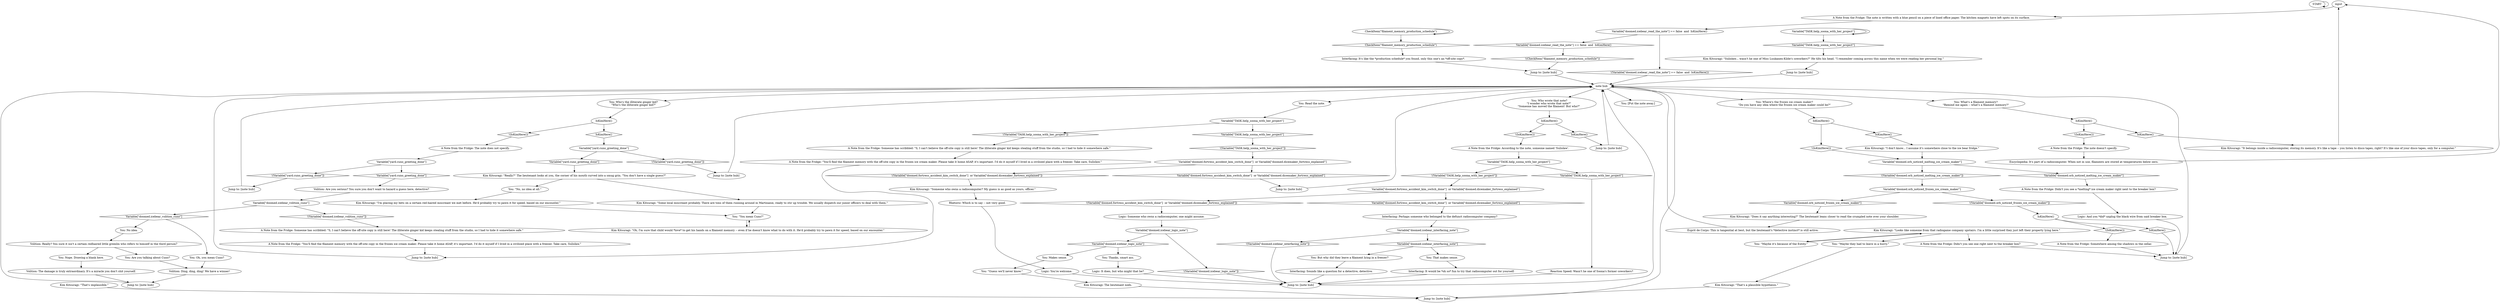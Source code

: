 # INVENTORY / NOTE FROM THE FRIDGE
# Read the note you found from the giant ice bear fridge in the doomed commercial area.
# ==================================================
digraph G {
	  0 [label="START"];
	  1 [label="input"];
	  2 [label="CheckItem(\"filament_memory_production_schedule\")"];
	  3 [label="CheckItem(\"filament_memory_production_schedule\")", shape=diamond];
	  4 [label="!(CheckItem(\"filament_memory_production_schedule\"))", shape=diamond];
	  5 [label="Kim Kitsuragi: \"Does it say anything interesting?\" The lieutenant leans closer to read the crumpled note over your shoulder."];
	  6 [label="A Note from the Fridge: Didn't you see one right next to the breaker box?"];
	  7 [label="You: \"Guess we'll never know.\""];
	  8 [label="Logic: It does, but who might that be?"];
	  9 [label="Logic: You're welcome."];
	  10 [label="Jump to: [note hub]"];
	  11 [label="Jump to: [note hub]"];
	  12 [label="Variable[\"TASK.help_soona_with_her_project\"]"];
	  13 [label="Variable[\"TASK.help_soona_with_her_project\"]", shape=diamond];
	  14 [label="!(Variable[\"TASK.help_soona_with_her_project\"])", shape=diamond];
	  15 [label="A Note from the Fridge: Someone has scribbled: \"S, I can't believe the off-site copy is still here! The illiterate ginger kid keeps stealing stuff from the studio, so I had to hide it somewhere safe.\""];
	  16 [label="Jump to: [note hub]"];
	  17 [label="Kim Kitsuragi: \"Some local miscreant probably. There are tons of them running around in Martinaise, ready to stir up trouble. We usually dispatch our junior officers to deal with them.\""];
	  18 [label="You: \"You mean Cuno?\""];
	  19 [label="Jump to: [note hub]"];
	  20 [label="Kim Kitsuragi: \"Looks like someone from that radiogame company upstairs. I'm a little surprised they just left their property lying here.\""];
	  21 [label="Kim Kitsuragi: \"That's implausible.\""];
	  22 [label="Jump to: [note hub]"];
	  23 [label="Variable[\"yard.cuno_greeting_done\"]"];
	  24 [label="Variable[\"yard.cuno_greeting_done\"]", shape=diamond];
	  25 [label="!(Variable[\"yard.cuno_greeting_done\"])", shape=diamond];
	  26 [label="IsKimHere()"];
	  27 [label="IsKimHere()", shape=diamond];
	  28 [label="!(IsKimHere())", shape=diamond];
	  29 [label="Kim Kitsuragi: \"That's a plausible hypothesis.\""];
	  30 [label="You: [Put the note away.]"];
	  31 [label="Encyclopedia: It's part of a radiocomputer. When not in use, filaments are stored at temperatures below zero."];
	  32 [label="A Note from the Fridge: The note is written with a blue pencil on a piece of lined office paper. The kitchen magnets have left spots on its surface."];
	  33 [label="Volition: The damage is truly extraordinary. It's a miracle you don't shit yourself."];
	  34 [label="Variable[\"doomed.icebear_volition_cuno\"]"];
	  35 [label="Variable[\"doomed.icebear_volition_cuno\"]", shape=diamond];
	  36 [label="!(Variable[\"doomed.icebear_volition_cuno\"])", shape=diamond];
	  37 [label="Jump to: [note hub]"];
	  38 [label="A Note from the Fridge: According to the note, someone named 'Sulisław'."];
	  39 [label="You: What's a filament memory?\n\"Remind me again -- what's a filament memory?\""];
	  40 [label="Variable[\"doomed.icebear_read_the_note\"] == false  and  IsKimHere()"];
	  41 [label="Variable[\"doomed.icebear_read_the_note\"] == false  and  IsKimHere()", shape=diamond];
	  42 [label="!(Variable[\"doomed.icebear_read_the_note\"] == false  and  IsKimHere())", shape=diamond];
	  43 [label="Volition: Really? You sure it isn't a certain redhaired little gremlin who refers to himself in the third person?"];
	  44 [label="Variable[\"doomed.fortress_accident_kim_switch_done\"]  or Variable[\"doomed.dicemaker_fortress_explained\"]"];
	  45 [label="Variable[\"doomed.fortress_accident_kim_switch_done\"]  or Variable[\"doomed.dicemaker_fortress_explained\"]", shape=diamond];
	  46 [label="!(Variable[\"doomed.fortress_accident_kim_switch_done\"]  or Variable[\"doomed.dicemaker_fortress_explained\"])", shape=diamond];
	  47 [label="Logic: Someone who owns a radiocomputer, one might assume."];
	  48 [label="Interfacing: It's like the *production schedule* you found, only this one's an *off-site copy*."];
	  49 [label="IsKimHere()"];
	  50 [label="IsKimHere()", shape=diamond];
	  51 [label="!(IsKimHere())", shape=diamond];
	  52 [label="You: Read the note."];
	  53 [label="You: \"Maybe they had to leave in a hurry.\""];
	  54 [label="Interfacing: It would be *oh so* fun to try that radiocomputer out for yourself."];
	  55 [label="Esprit de Corps: This is tangential at best, but the lieutenant's *detective instinct* is still active."];
	  56 [label="Kim Kitsuragi: \"Really?\" The lieutenant looks at you, the corner of his mouth curved into a smug grin. \"You don't have a single guess?\""];
	  57 [label="Volition: Are you serious? You sure you don't want to hazard a guess here, detective?"];
	  58 [label="You: Thanks, smart ass."];
	  59 [label="Variable[\"yard.cuno_greeting_done\"]"];
	  60 [label="Variable[\"yard.cuno_greeting_done\"]", shape=diamond];
	  61 [label="!(Variable[\"yard.cuno_greeting_done\"])", shape=diamond];
	  62 [label="Rhetoric: Which is to say -- not very good."];
	  63 [label="Variable[\"doomed.icebear_logic_note\"]"];
	  64 [label="Variable[\"doomed.icebear_logic_note\"]", shape=diamond];
	  65 [label="!(Variable[\"doomed.icebear_logic_note\"])", shape=diamond];
	  66 [label="A Note from the Fridge: Someone has scribbled: \"S, I can't believe the off-site copy is still here! The illiterate ginger kid keeps stealing stuff from the studio, so I had to hide it somewhere safe.\""];
	  67 [label="Jump to: [note hub]"];
	  68 [label="IsKimHere()"];
	  69 [label="IsKimHere()", shape=diamond];
	  70 [label="!(IsKimHere())", shape=diamond];
	  71 [label="Kim Kitsuragi: \"Someone who owns a radiocomputer? My guess is as good as yours, officer.\""];
	  72 [label="You: \"Maybe it's because of the Entity.\""];
	  73 [label="You: That makes sense."];
	  74 [label="You: Where's the frozen ice cream maker?\n\"Do you have any idea where the frozen ice cream maker could be?\""];
	  75 [label="A Note from the Fridge: Somewhere among the shadows in the cellar."];
	  76 [label="You: Nope. Drawing a blank here."];
	  77 [label="Variable[\"doomed.fortress_accident_kim_switch_done\"]  or Variable[\"doomed.dicemaker_fortress_explained\"]"];
	  78 [label="Variable[\"doomed.fortress_accident_kim_switch_done\"]  or Variable[\"doomed.dicemaker_fortress_explained\"]", shape=diamond];
	  79 [label="!(Variable[\"doomed.fortress_accident_kim_switch_done\"]  or Variable[\"doomed.dicemaker_fortress_explained\"])", shape=diamond];
	  80 [label="Variable[\"doomed.orb_noticed_melting_ice_cream_maker\"]"];
	  81 [label="Variable[\"doomed.orb_noticed_melting_ice_cream_maker\"]", shape=diamond];
	  82 [label="!(Variable[\"doomed.orb_noticed_melting_ice_cream_maker\"])", shape=diamond];
	  83 [label="Jump to: [note hub]"];
	  84 [label="Logic: And you *did* unplug the black wire from said breaker box."];
	  85 [label="Kim Kitsuragi: \"It belongs inside a radiocomputer, storing its memory. It's like a tape -- you listen to disco tapes, right? It's like one of your disco tapes, only for a computer.\""];
	  86 [label="You: \"No, no idea at all.\""];
	  87 [label="You: Who wrote that note?\n\"I wonder who wrote that note?\" \n\"Someone has moved the filament! But who?\" "];
	  88 [label="Variable[\"TASK.help_soona_with_her_project\"]"];
	  89 [label="Variable[\"TASK.help_soona_with_her_project\"]", shape=diamond];
	  90 [label="!(Variable[\"TASK.help_soona_with_her_project\"])", shape=diamond];
	  91 [label="A Note from the Fridge: The note doesn't specify."];
	  92 [label="Variable[\"doomed.orb_noticed_frozen_ice_cream_maker\"]"];
	  93 [label="Variable[\"doomed.orb_noticed_frozen_ice_cream_maker\"]", shape=diamond];
	  94 [label="!(Variable[\"doomed.orb_noticed_frozen_ice_cream_maker\"])", shape=diamond];
	  95 [label="A Note from the Fridge: The note does not specify."];
	  96 [label="Jump to: [note hub]"];
	  97 [label="Kim Kitsuragi: \"Sulisław... wasn't he one of Miss Luukanen-Kilde's coworkers?\" He tilts his head. \"I remember coming across this name when we were reading her personal log.\""];
	  98 [label="Variable[\"TASK.help_soona_with_her_project\"]"];
	  99 [label="Variable[\"TASK.help_soona_with_her_project\"]", shape=diamond];
	  100 [label="!(Variable[\"TASK.help_soona_with_her_project\"])", shape=diamond];
	  101 [label="Reaction Speed: Wasn't he one of Soona's former coworkers?"];
	  102 [label="You: Who's the illiterate ginger kid?\n\"Who's the illiterate ginger kid?\""];
	  103 [label="A Note from the Fridge: \"You'll find the filament memory with the off-site copy in the frozen ice cream maker. Please take it home ASAP, it's important. I'd do it myself if I lived in a civilized place with a freezer. Take care, Sulisław.\""];
	  104 [label="IsKimHere()"];
	  105 [label="IsKimHere()", shape=diamond];
	  106 [label="!(IsKimHere())", shape=diamond];
	  107 [label="IsKimHere()"];
	  108 [label="IsKimHere()", shape=diamond];
	  109 [label="!(IsKimHere())", shape=diamond];
	  110 [label="Kim Kitsuragi: The lieutenant nods."];
	  111 [label="You: But why did they leave a filament lying in a freezer?"];
	  112 [label="Kim Kitsuragi: \"I don't know... I assume it's somewhere close to the ice bear fridge.\""];
	  113 [label="A Note from the Fridge: Didn't you see a *melting* ice cream maker right next to the breaker box?"];
	  114 [label="note hub"];
	  115 [label="Kim Kitsuragi: \"Oh, I'm sure that child would *love* to get his hands on a filament memory -- even if he doesn't know what to do with it. He'd probably try to pawn it for speed, based on our encounter.\""];
	  116 [label="You: Oh, you mean Cuno?"];
	  117 [label="You: Makes sense."];
	  118 [label="Jump to: [note hub]"];
	  119 [label="A Note from the Fridge: \"You'll find the filament memory with the off-site copy in the frozen ice cream maker. Please take it home ASAP, it's important. I'd do it myself if I lived in a civilized place with a freezer. Take care, Sulisław.\""];
	  120 [label="Jump to: [note hub]"];
	  121 [label="You: Are you talking about Cuno?"];
	  122 [label="Volition: Ding, ding, ding! We have a winner!"];
	  123 [label="Kim Kitsuragi: \"I'm placing my bets on a certain red-haired miscreant we met before. He'd probably try to pawn it for speed, based on our encounter.\""];
	  124 [label="You: No idea."];
	  125 [label="Interfacing: Perhaps someone who belonged to the defunct radiocomputer company?"];
	  126 [label="Variable[\"doomed.icebear_interfacing_note\"]"];
	  127 [label="Variable[\"doomed.icebear_interfacing_note\"]", shape=diamond];
	  128 [label="!(Variable[\"doomed.icebear_interfacing_note\"])", shape=diamond];
	  129 [label="Interfacing: Sounds like a question for a detective, detective."];
	  0 -> 0
	  1 -> 32
	  2 -> 2
	  2 -> 3
	  3 -> 48
	  4 -> 83
	  5 -> 55
	  6 -> 22
	  7 -> 110
	  8 -> 10
	  9 -> 10
	  10 -> 114
	  11 -> 114
	  12 -> 12
	  12 -> 13
	  13 -> 97
	  14 -> 44
	  15 -> 103
	  16 -> 114
	  17 -> 18
	  18 -> 115
	  19 -> 114
	  20 -> 72
	  20 -> 53
	  20 -> 6
	  21 -> 118
	  22 -> 114
	  23 -> 24
	  23 -> 25
	  24 -> 56
	  25 -> 16
	  26 -> 27
	  26 -> 28
	  27 -> 23
	  28 -> 95
	  29 -> 118
	  31 -> 1
	  32 -> 40
	  33 -> 37
	  34 -> 35
	  34 -> 36
	  35 -> 124
	  35 -> 116
	  36 -> 15
	  37 -> 114
	  38 -> 98
	  39 -> 49
	  40 -> 41
	  40 -> 42
	  41 -> 4
	  42 -> 114
	  43 -> 121
	  43 -> 76
	  44 -> 45
	  44 -> 46
	  45 -> 19
	  46 -> 71
	  47 -> 63
	  48 -> 83
	  49 -> 50
	  49 -> 51
	  50 -> 85
	  51 -> 91
	  52 -> 88
	  53 -> 29
	  54 -> 10
	  55 -> 114
	  56 -> 17
	  56 -> 86
	  57 -> 34
	  58 -> 8
	  59 -> 60
	  59 -> 61
	  60 -> 57
	  61 -> 96
	  62 -> 9
	  63 -> 64
	  63 -> 65
	  64 -> 58
	  64 -> 117
	  65 -> 10
	  66 -> 119
	  67 -> 114
	  68 -> 69
	  68 -> 70
	  69 -> 22
	  70 -> 75
	  71 -> 62
	  72 -> 20
	  73 -> 54
	  74 -> 104
	  75 -> 22
	  76 -> 33
	  77 -> 78
	  77 -> 79
	  78 -> 125
	  79 -> 47
	  80 -> 81
	  80 -> 82
	  81 -> 113
	  82 -> 92
	  83 -> 114
	  84 -> 22
	  85 -> 1
	  86 -> 123
	  87 -> 107
	  88 -> 89
	  88 -> 90
	  89 -> 14
	  90 -> 66
	  91 -> 31
	  92 -> 93
	  92 -> 94
	  93 -> 5
	  94 -> 68
	  95 -> 59
	  96 -> 114
	  97 -> 67
	  98 -> 99
	  98 -> 100
	  99 -> 101
	  100 -> 77
	  101 -> 10
	  102 -> 26
	  103 -> 120
	  104 -> 105
	  104 -> 106
	  105 -> 112
	  106 -> 80
	  107 -> 108
	  107 -> 109
	  108 -> 11
	  109 -> 38
	  110 -> 118
	  111 -> 129
	  112 -> 80
	  113 -> 84
	  114 -> 102
	  114 -> 39
	  114 -> 74
	  114 -> 52
	  114 -> 87
	  114 -> 30
	  115 -> 18
	  116 -> 122
	  117 -> 7
	  118 -> 114
	  119 -> 120
	  120 -> 114
	  121 -> 122
	  122 -> 37
	  123 -> 18
	  124 -> 43
	  125 -> 126
	  126 -> 128
	  126 -> 127
	  127 -> 73
	  127 -> 111
	  128 -> 10
	  129 -> 10
}

